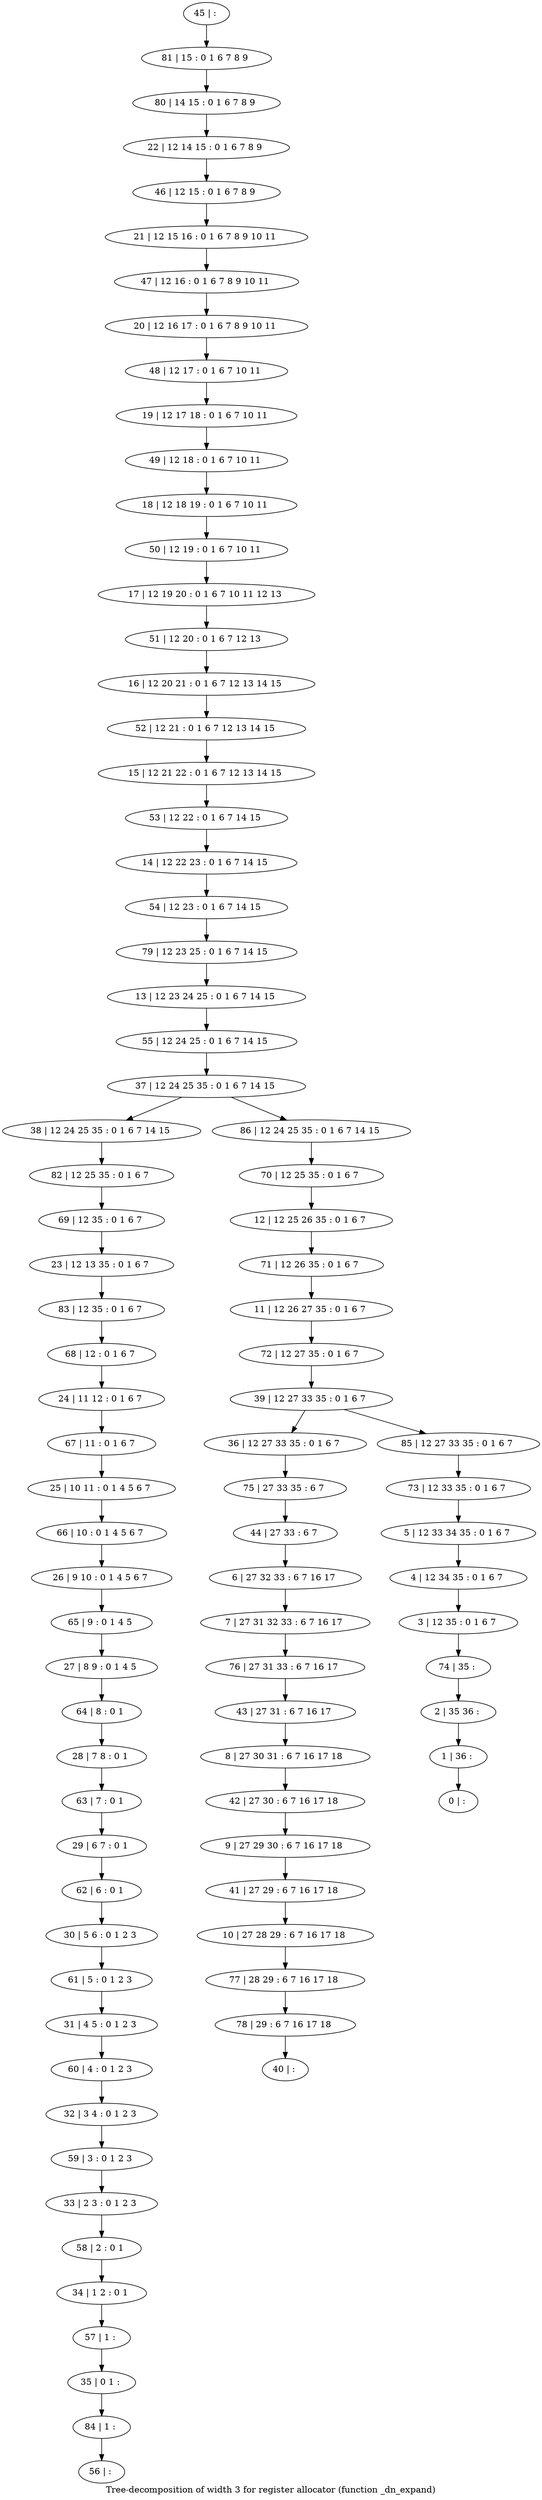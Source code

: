 digraph G {
graph [label="Tree-decomposition of width 3 for register allocator (function _dn_expand)"]
0[label="0 | : "];
1[label="1 | 36 : "];
2[label="2 | 35 36 : "];
3[label="3 | 12 35 : 0 1 6 7 "];
4[label="4 | 12 34 35 : 0 1 6 7 "];
5[label="5 | 12 33 34 35 : 0 1 6 7 "];
6[label="6 | 27 32 33 : 6 7 16 17 "];
7[label="7 | 27 31 32 33 : 6 7 16 17 "];
8[label="8 | 27 30 31 : 6 7 16 17 18 "];
9[label="9 | 27 29 30 : 6 7 16 17 18 "];
10[label="10 | 27 28 29 : 6 7 16 17 18 "];
11[label="11 | 12 26 27 35 : 0 1 6 7 "];
12[label="12 | 12 25 26 35 : 0 1 6 7 "];
13[label="13 | 12 23 24 25 : 0 1 6 7 14 15 "];
14[label="14 | 12 22 23 : 0 1 6 7 14 15 "];
15[label="15 | 12 21 22 : 0 1 6 7 12 13 14 15 "];
16[label="16 | 12 20 21 : 0 1 6 7 12 13 14 15 "];
17[label="17 | 12 19 20 : 0 1 6 7 10 11 12 13 "];
18[label="18 | 12 18 19 : 0 1 6 7 10 11 "];
19[label="19 | 12 17 18 : 0 1 6 7 10 11 "];
20[label="20 | 12 16 17 : 0 1 6 7 8 9 10 11 "];
21[label="21 | 12 15 16 : 0 1 6 7 8 9 10 11 "];
22[label="22 | 12 14 15 : 0 1 6 7 8 9 "];
23[label="23 | 12 13 35 : 0 1 6 7 "];
24[label="24 | 11 12 : 0 1 6 7 "];
25[label="25 | 10 11 : 0 1 4 5 6 7 "];
26[label="26 | 9 10 : 0 1 4 5 6 7 "];
27[label="27 | 8 9 : 0 1 4 5 "];
28[label="28 | 7 8 : 0 1 "];
29[label="29 | 6 7 : 0 1 "];
30[label="30 | 5 6 : 0 1 2 3 "];
31[label="31 | 4 5 : 0 1 2 3 "];
32[label="32 | 3 4 : 0 1 2 3 "];
33[label="33 | 2 3 : 0 1 2 3 "];
34[label="34 | 1 2 : 0 1 "];
35[label="35 | 0 1 : "];
36[label="36 | 12 27 33 35 : 0 1 6 7 "];
37[label="37 | 12 24 25 35 : 0 1 6 7 14 15 "];
38[label="38 | 12 24 25 35 : 0 1 6 7 14 15 "];
39[label="39 | 12 27 33 35 : 0 1 6 7 "];
40[label="40 | : "];
41[label="41 | 27 29 : 6 7 16 17 18 "];
42[label="42 | 27 30 : 6 7 16 17 18 "];
43[label="43 | 27 31 : 6 7 16 17 "];
44[label="44 | 27 33 : 6 7 "];
45[label="45 | : "];
46[label="46 | 12 15 : 0 1 6 7 8 9 "];
47[label="47 | 12 16 : 0 1 6 7 8 9 10 11 "];
48[label="48 | 12 17 : 0 1 6 7 10 11 "];
49[label="49 | 12 18 : 0 1 6 7 10 11 "];
50[label="50 | 12 19 : 0 1 6 7 10 11 "];
51[label="51 | 12 20 : 0 1 6 7 12 13 "];
52[label="52 | 12 21 : 0 1 6 7 12 13 14 15 "];
53[label="53 | 12 22 : 0 1 6 7 14 15 "];
54[label="54 | 12 23 : 0 1 6 7 14 15 "];
55[label="55 | 12 24 25 : 0 1 6 7 14 15 "];
56[label="56 | : "];
57[label="57 | 1 : "];
58[label="58 | 2 : 0 1 "];
59[label="59 | 3 : 0 1 2 3 "];
60[label="60 | 4 : 0 1 2 3 "];
61[label="61 | 5 : 0 1 2 3 "];
62[label="62 | 6 : 0 1 "];
63[label="63 | 7 : 0 1 "];
64[label="64 | 8 : 0 1 "];
65[label="65 | 9 : 0 1 4 5 "];
66[label="66 | 10 : 0 1 4 5 6 7 "];
67[label="67 | 11 : 0 1 6 7 "];
68[label="68 | 12 : 0 1 6 7 "];
69[label="69 | 12 35 : 0 1 6 7 "];
70[label="70 | 12 25 35 : 0 1 6 7 "];
71[label="71 | 12 26 35 : 0 1 6 7 "];
72[label="72 | 12 27 35 : 0 1 6 7 "];
73[label="73 | 12 33 35 : 0 1 6 7 "];
74[label="74 | 35 : "];
75[label="75 | 27 33 35 : 6 7 "];
76[label="76 | 27 31 33 : 6 7 16 17 "];
77[label="77 | 28 29 : 6 7 16 17 18 "];
78[label="78 | 29 : 6 7 16 17 18 "];
79[label="79 | 12 23 25 : 0 1 6 7 14 15 "];
80[label="80 | 14 15 : 0 1 6 7 8 9 "];
81[label="81 | 15 : 0 1 6 7 8 9 "];
82[label="82 | 12 25 35 : 0 1 6 7 "];
83[label="83 | 12 35 : 0 1 6 7 "];
84[label="84 | 1 : "];
85[label="85 | 12 27 33 35 : 0 1 6 7 "];
86[label="86 | 12 24 25 35 : 0 1 6 7 14 15 "];
6->7 ;
41->10 ;
9->41 ;
42->9 ;
8->42 ;
43->8 ;
44->6 ;
57->35 ;
34->57 ;
58->34 ;
33->58 ;
59->33 ;
32->59 ;
60->32 ;
31->60 ;
61->31 ;
30->61 ;
62->30 ;
29->62 ;
63->29 ;
28->63 ;
64->28 ;
27->64 ;
65->27 ;
26->65 ;
66->26 ;
25->66 ;
67->25 ;
24->67 ;
68->24 ;
69->23 ;
75->44 ;
36->75 ;
76->43 ;
7->76 ;
10->77 ;
78->40 ;
77->78 ;
82->69 ;
38->82 ;
83->68 ;
23->83 ;
84->56 ;
35->84 ;
45->81 ;
81->80 ;
80->22 ;
22->46 ;
46->21 ;
21->47 ;
47->20 ;
20->48 ;
48->19 ;
19->49 ;
49->18 ;
18->50 ;
50->17 ;
17->51 ;
51->16 ;
16->52 ;
52->15 ;
15->53 ;
53->14 ;
14->54 ;
54->79 ;
79->13 ;
13->55 ;
55->37 ;
70->12 ;
12->71 ;
71->11 ;
11->72 ;
72->39 ;
73->5 ;
5->4 ;
4->3 ;
3->74 ;
74->2 ;
2->1 ;
1->0 ;
85->73 ;
86->70 ;
39->36 ;
39->85 ;
37->38 ;
37->86 ;
}
